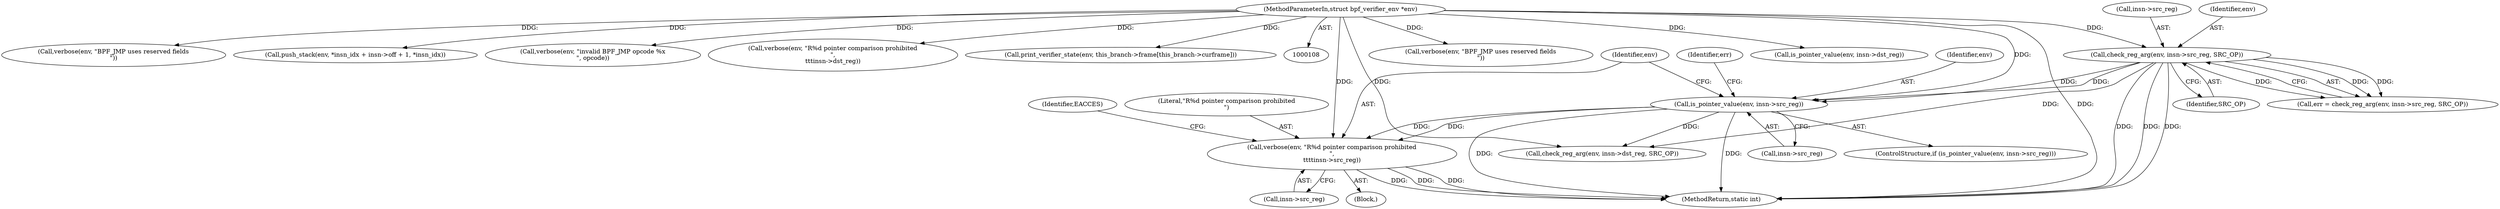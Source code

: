 digraph "0_linux_979d63d50c0c0f7bc537bf821e056cc9fe5abd38_0@pointer" {
"1000194" [label="(Call,verbose(env, \"R%d pointer comparison prohibited\n\",\n\t\t\t\tinsn->src_reg))"];
"1000188" [label="(Call,is_pointer_value(env, insn->src_reg))"];
"1000177" [label="(Call,check_reg_arg(env, insn->src_reg, SRC_OP))"];
"1000109" [label="(MethodParameterIn,struct bpf_verifier_env *env)"];
"1000179" [label="(Call,insn->src_reg)"];
"1000169" [label="(Call,verbose(env, \"BPF_JMP uses reserved fields\n\"))"];
"1000529" [label="(MethodReturn,static int)"];
"1000219" [label="(Identifier,err)"];
"1000189" [label="(Identifier,env)"];
"1000175" [label="(Call,err = check_reg_arg(env, insn->src_reg, SRC_OP))"];
"1000497" [label="(Call,is_pointer_value(env, insn->dst_reg))"];
"1000194" [label="(Call,verbose(env, \"R%d pointer comparison prohibited\n\",\n\t\t\t\tinsn->src_reg))"];
"1000220" [label="(Call,check_reg_arg(env, insn->dst_reg, SRC_OP))"];
"1000190" [label="(Call,insn->src_reg)"];
"1000195" [label="(Identifier,env)"];
"1000188" [label="(Call,is_pointer_value(env, insn->src_reg))"];
"1000187" [label="(ControlStructure,if (is_pointer_value(env, insn->src_reg)))"];
"1000196" [label="(Literal,\"R%d pointer comparison prohibited\n\")"];
"1000212" [label="(Call,verbose(env, \"BPF_JMP uses reserved fields\n\"))"];
"1000109" [label="(MethodParameterIn,struct bpf_verifier_env *env)"];
"1000177" [label="(Call,check_reg_arg(env, insn->src_reg, SRC_OP))"];
"1000278" [label="(Call,push_stack(env, *insn_idx + insn->off + 1, *insn_idx))"];
"1000202" [label="(Identifier,EACCES)"];
"1000147" [label="(Call,verbose(env, \"invalid BPF_JMP opcode %x\n\", opcode))"];
"1000503" [label="(Call,verbose(env, \"R%d pointer comparison prohibited\n\",\n\t\t\tinsn->dst_reg))"];
"1000518" [label="(Call,print_verifier_state(env, this_branch->frame[this_branch->curframe]))"];
"1000178" [label="(Identifier,env)"];
"1000193" [label="(Block,)"];
"1000197" [label="(Call,insn->src_reg)"];
"1000182" [label="(Identifier,SRC_OP)"];
"1000194" -> "1000193"  [label="AST: "];
"1000194" -> "1000197"  [label="CFG: "];
"1000195" -> "1000194"  [label="AST: "];
"1000196" -> "1000194"  [label="AST: "];
"1000197" -> "1000194"  [label="AST: "];
"1000202" -> "1000194"  [label="CFG: "];
"1000194" -> "1000529"  [label="DDG: "];
"1000194" -> "1000529"  [label="DDG: "];
"1000194" -> "1000529"  [label="DDG: "];
"1000188" -> "1000194"  [label="DDG: "];
"1000188" -> "1000194"  [label="DDG: "];
"1000109" -> "1000194"  [label="DDG: "];
"1000188" -> "1000187"  [label="AST: "];
"1000188" -> "1000190"  [label="CFG: "];
"1000189" -> "1000188"  [label="AST: "];
"1000190" -> "1000188"  [label="AST: "];
"1000195" -> "1000188"  [label="CFG: "];
"1000219" -> "1000188"  [label="CFG: "];
"1000188" -> "1000529"  [label="DDG: "];
"1000188" -> "1000529"  [label="DDG: "];
"1000177" -> "1000188"  [label="DDG: "];
"1000177" -> "1000188"  [label="DDG: "];
"1000109" -> "1000188"  [label="DDG: "];
"1000188" -> "1000220"  [label="DDG: "];
"1000177" -> "1000175"  [label="AST: "];
"1000177" -> "1000182"  [label="CFG: "];
"1000178" -> "1000177"  [label="AST: "];
"1000179" -> "1000177"  [label="AST: "];
"1000182" -> "1000177"  [label="AST: "];
"1000175" -> "1000177"  [label="CFG: "];
"1000177" -> "1000529"  [label="DDG: "];
"1000177" -> "1000529"  [label="DDG: "];
"1000177" -> "1000529"  [label="DDG: "];
"1000177" -> "1000175"  [label="DDG: "];
"1000177" -> "1000175"  [label="DDG: "];
"1000177" -> "1000175"  [label="DDG: "];
"1000109" -> "1000177"  [label="DDG: "];
"1000177" -> "1000220"  [label="DDG: "];
"1000109" -> "1000108"  [label="AST: "];
"1000109" -> "1000529"  [label="DDG: "];
"1000109" -> "1000147"  [label="DDG: "];
"1000109" -> "1000169"  [label="DDG: "];
"1000109" -> "1000212"  [label="DDG: "];
"1000109" -> "1000220"  [label="DDG: "];
"1000109" -> "1000278"  [label="DDG: "];
"1000109" -> "1000497"  [label="DDG: "];
"1000109" -> "1000503"  [label="DDG: "];
"1000109" -> "1000518"  [label="DDG: "];
}

